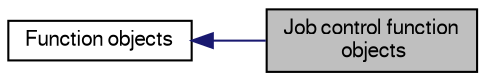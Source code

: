 digraph "Job control function objects"
{
  bgcolor="transparent";
  edge [fontname="FreeSans",fontsize="10",labelfontname="FreeSans",labelfontsize="10"];
  node [fontname="FreeSans",fontsize="10",shape=record];
  rankdir=LR;
  Node0 [label="Job control function\l objects",height=0.2,width=0.4,color="black", fillcolor="grey75", style="filled" fontcolor="black"];
  Node1 [label="Function objects",height=0.2,width=0.4,color="black",URL="$a10341.html"];
  Node1->Node0 [shape=plaintext, color="midnightblue", dir="back", style="solid"];
}
